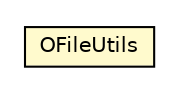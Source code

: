 #!/usr/local/bin/dot
#
# Class diagram 
# Generated by UMLGraph version R5_6-24-gf6e263 (http://www.umlgraph.org/)
#

digraph G {
	edge [fontname="Helvetica",fontsize=10,labelfontname="Helvetica",labelfontsize=10];
	node [fontname="Helvetica",fontsize=10,shape=plaintext];
	nodesep=0.25;
	ranksep=0.5;
	// com.orientechnologies.common.io.OFileUtils
	c1764021 [label=<<table title="com.orientechnologies.common.io.OFileUtils" border="0" cellborder="1" cellspacing="0" cellpadding="2" port="p" bgcolor="lemonChiffon" href="./OFileUtils.html">
		<tr><td><table border="0" cellspacing="0" cellpadding="1">
<tr><td align="center" balign="center"> OFileUtils </td></tr>
		</table></td></tr>
		</table>>, URL="./OFileUtils.html", fontname="Helvetica", fontcolor="black", fontsize=10.0];
}

